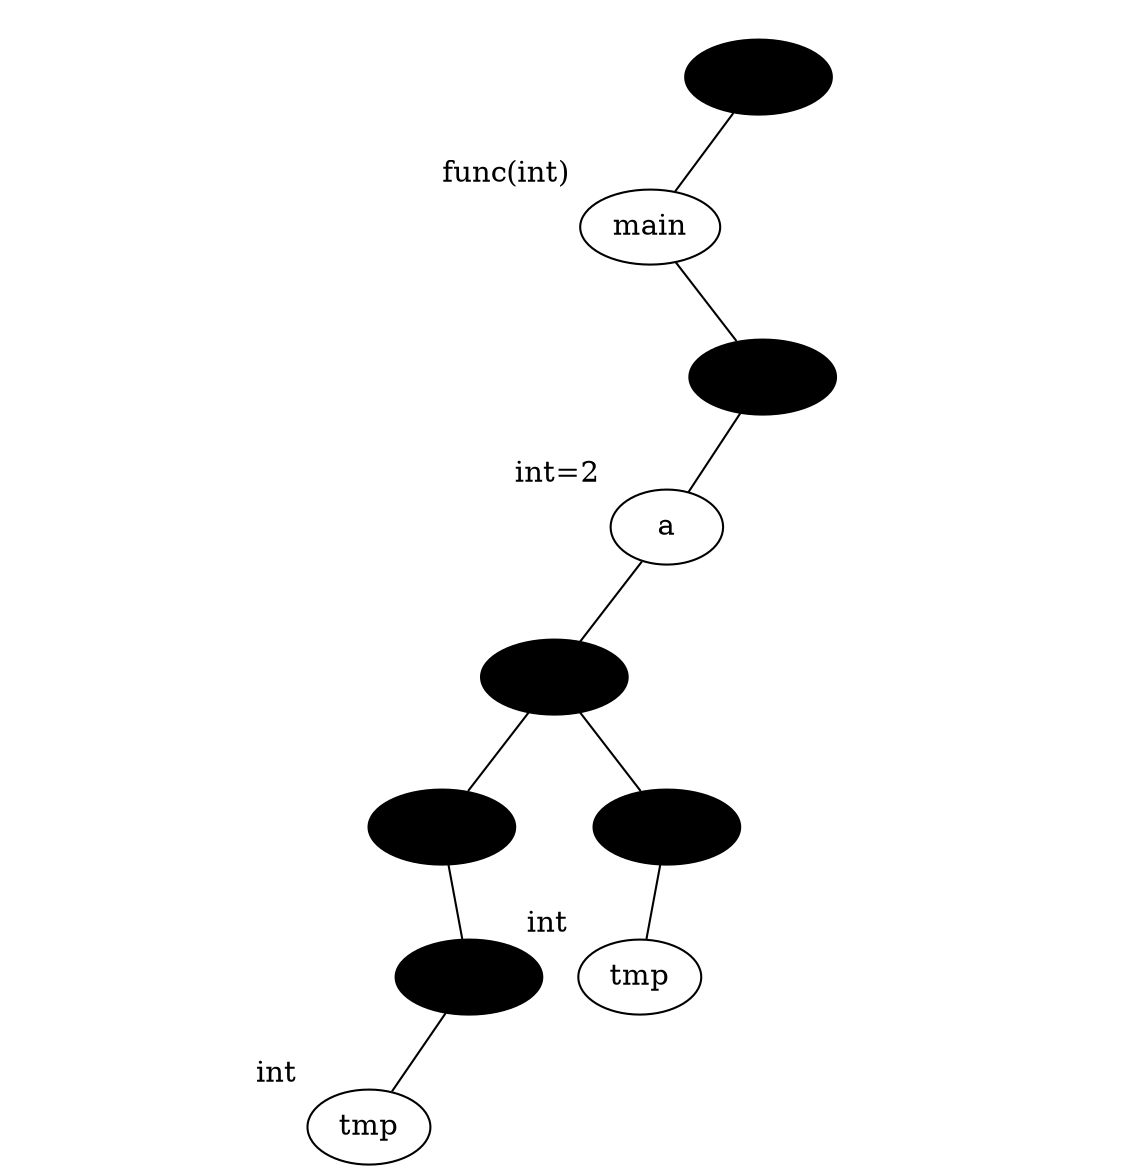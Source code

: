 graph binary {
	dpi="400";
	v0[style=filled, fillcolor=black]
	v0[label="black"]
	v0[xlabel=" "]
	v0 -- v1
	v0center [style=invis, width=0, label=""];
	v0 -- v0center [style=invis];
	v0notVisibleR [style=invis]
	v0 -- v0notVisibleR [style=invis];
	{
		rank=same v1 -- v0center  -- v0notVisibleR  [style=invis] 
	}
	v1[label="main"]
	v1[xlabel="func(int) "]
	v1notVisibleL [style=invis]
	v1 -- v1notVisibleL [style=invis];
	v1center [style=invis, width=0, label=""];
	v1 -- v1center [style=invis];
	v1 -- v2	{
		rank=same v1notVisibleL -- v1center  -- v2 [style=invis] 
	}
	v2[style=filled, fillcolor=black]
	v2[label="black"]
	v2[xlabel=" "]
	v2 -- v3
	v2center [style=invis, width=0, label=""];
	v2 -- v2center [style=invis];
	v2notVisibleR [style=invis]
	v2 -- v2notVisibleR [style=invis];
	{
		rank=same v3 -- v2center  -- v2notVisibleR  [style=invis] 
	}
	v3[label="a"]
	v3[xlabel="int=2 "]
	v3 -- v4
	v3center [style=invis, width=0, label=""];
	v3 -- v3center [style=invis];
	v3notVisibleR [style=invis]
	v3 -- v3notVisibleR [style=invis];
	{
		rank=same v4 -- v3center  -- v3notVisibleR  [style=invis] 
	}
	v4[style=filled, fillcolor=black]
	v4[label="black"]
	v4[xlabel=" "]
	v4 -- v7
	v4center [style=invis, width=0, label=""];
	v4 -- v4center [style=invis];
	v4 -- v5	{
		rank=same v7 -- v4center  -- v5 [style=invis] 
	}
	v7[style=filled, fillcolor=black]
	v7[label="black"]
	v7[xlabel=" "]
	v7notVisibleL [style=invis]
	v7 -- v7notVisibleL [style=invis];
	v7center [style=invis, width=0, label=""];
	v7 -- v7center [style=invis];
	v7 -- v8	{
		rank=same v7notVisibleL -- v7center  -- v8 [style=invis] 
	}
	v8[style=filled, fillcolor=black]
	v8[label="black"]
	v8[xlabel=" "]
	v8 -- v9
	v8center [style=invis, width=0, label=""];
	v8 -- v8center [style=invis];
	v8notVisibleR [style=invis]
	v8 -- v8notVisibleR [style=invis];
	{
		rank=same v9 -- v8center  -- v8notVisibleR  [style=invis] 
	}
	v9[label="tmp"]
	v9[xlabel="int "]
	v5[style=filled, fillcolor=black]
	v5[label="black"]
	v5[xlabel=" "]
	v5 -- v6
	v5center [style=invis, width=0, label=""];
	v5 -- v5center [style=invis];
	v5notVisibleR [style=invis]
	v5 -- v5notVisibleR [style=invis];
	{
		rank=same v6 -- v5center  -- v5notVisibleR  [style=invis] 
	}
	v6[label="tmp"]
	v6[xlabel="int "]

}
